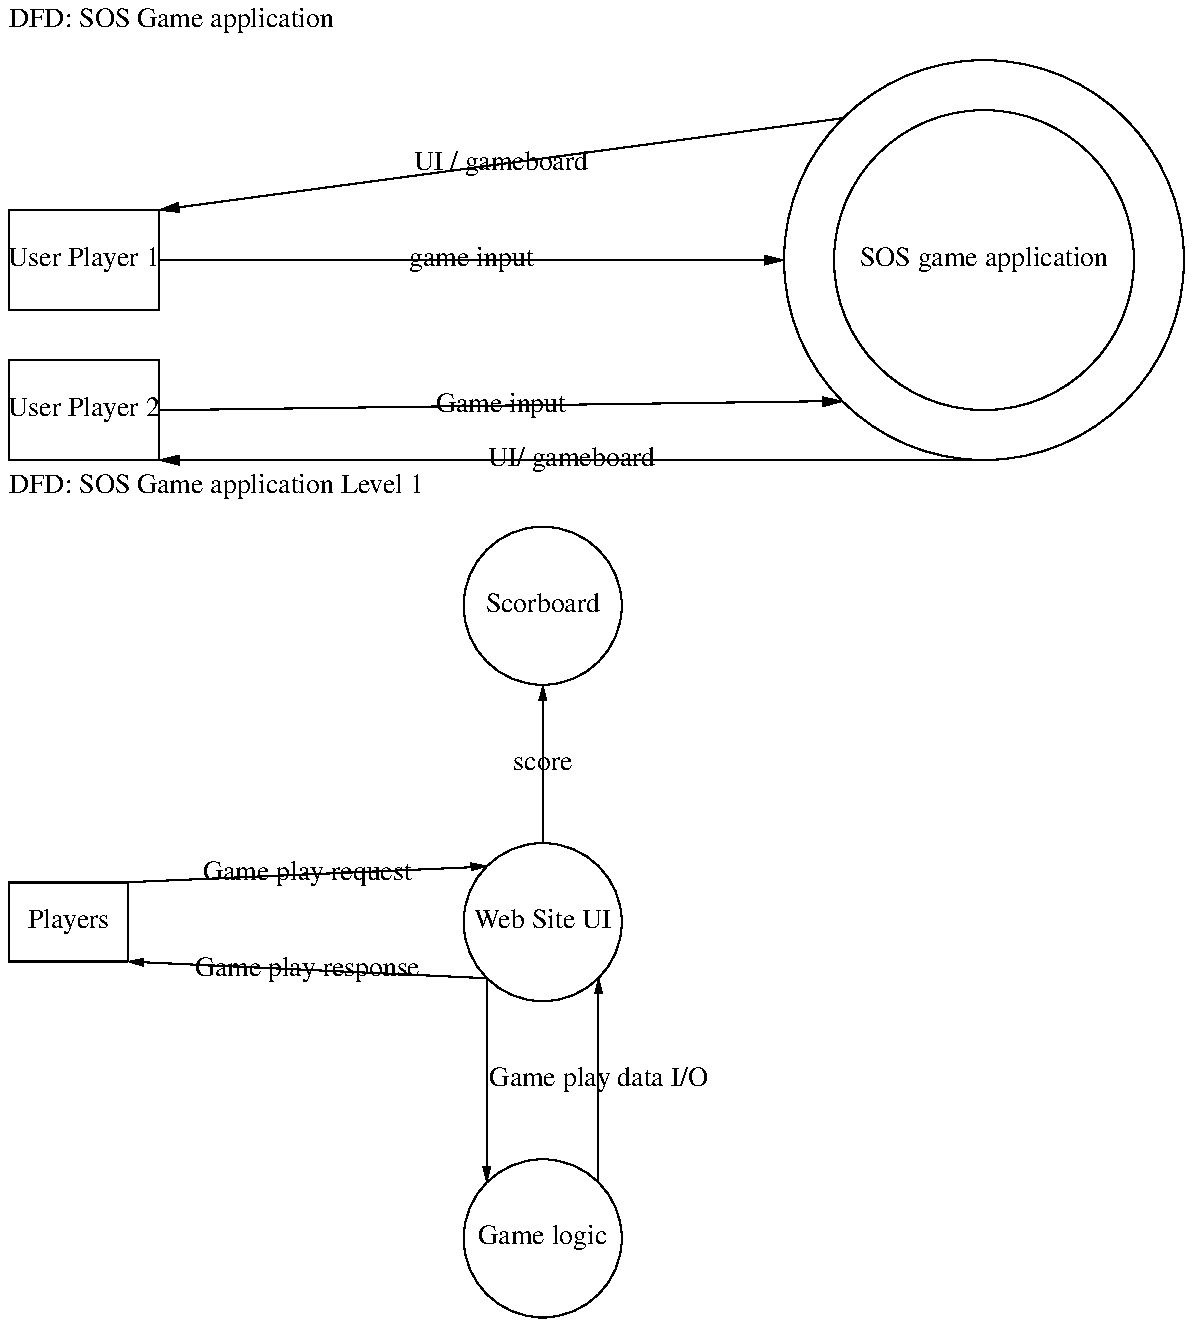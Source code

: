 .SH 
DFD: SOS Game application
.PS
A: box "User Player 1";
move down from last box;
B: box "User Player 2";
move right from A;
move 3;
C: circle rad 1;
circle fillval 0 rad .75 at last circle "SOS game application";
arrow from B .e  to C .sw above "Game input"; 
arrow from A .e to C .w above "game input";
arrow from C .nw to A .ne "UI / gameboard";
arrow from C .s to B .se "UI/ gameboard";
.PE
.SH
DFD: SOS Game application Level 1
.PS
move left 10i;
A: box "Players";
move right from A 2;
B: circle rad .5 "Web Site UI";
move up from B 1;
C: circle rad .5 "Scorboard";
move down from B 1;
D: circle rad .5 "Game logic";
arrow from B .n to C .s "score";
arrow from A .ne to B .nw "Game play request";
arrow from B .sw to A .se "Game play response";
arrow from B .sw to D .nw 
arrow from D .ne to B .se "Game play data I/O"
.PE
